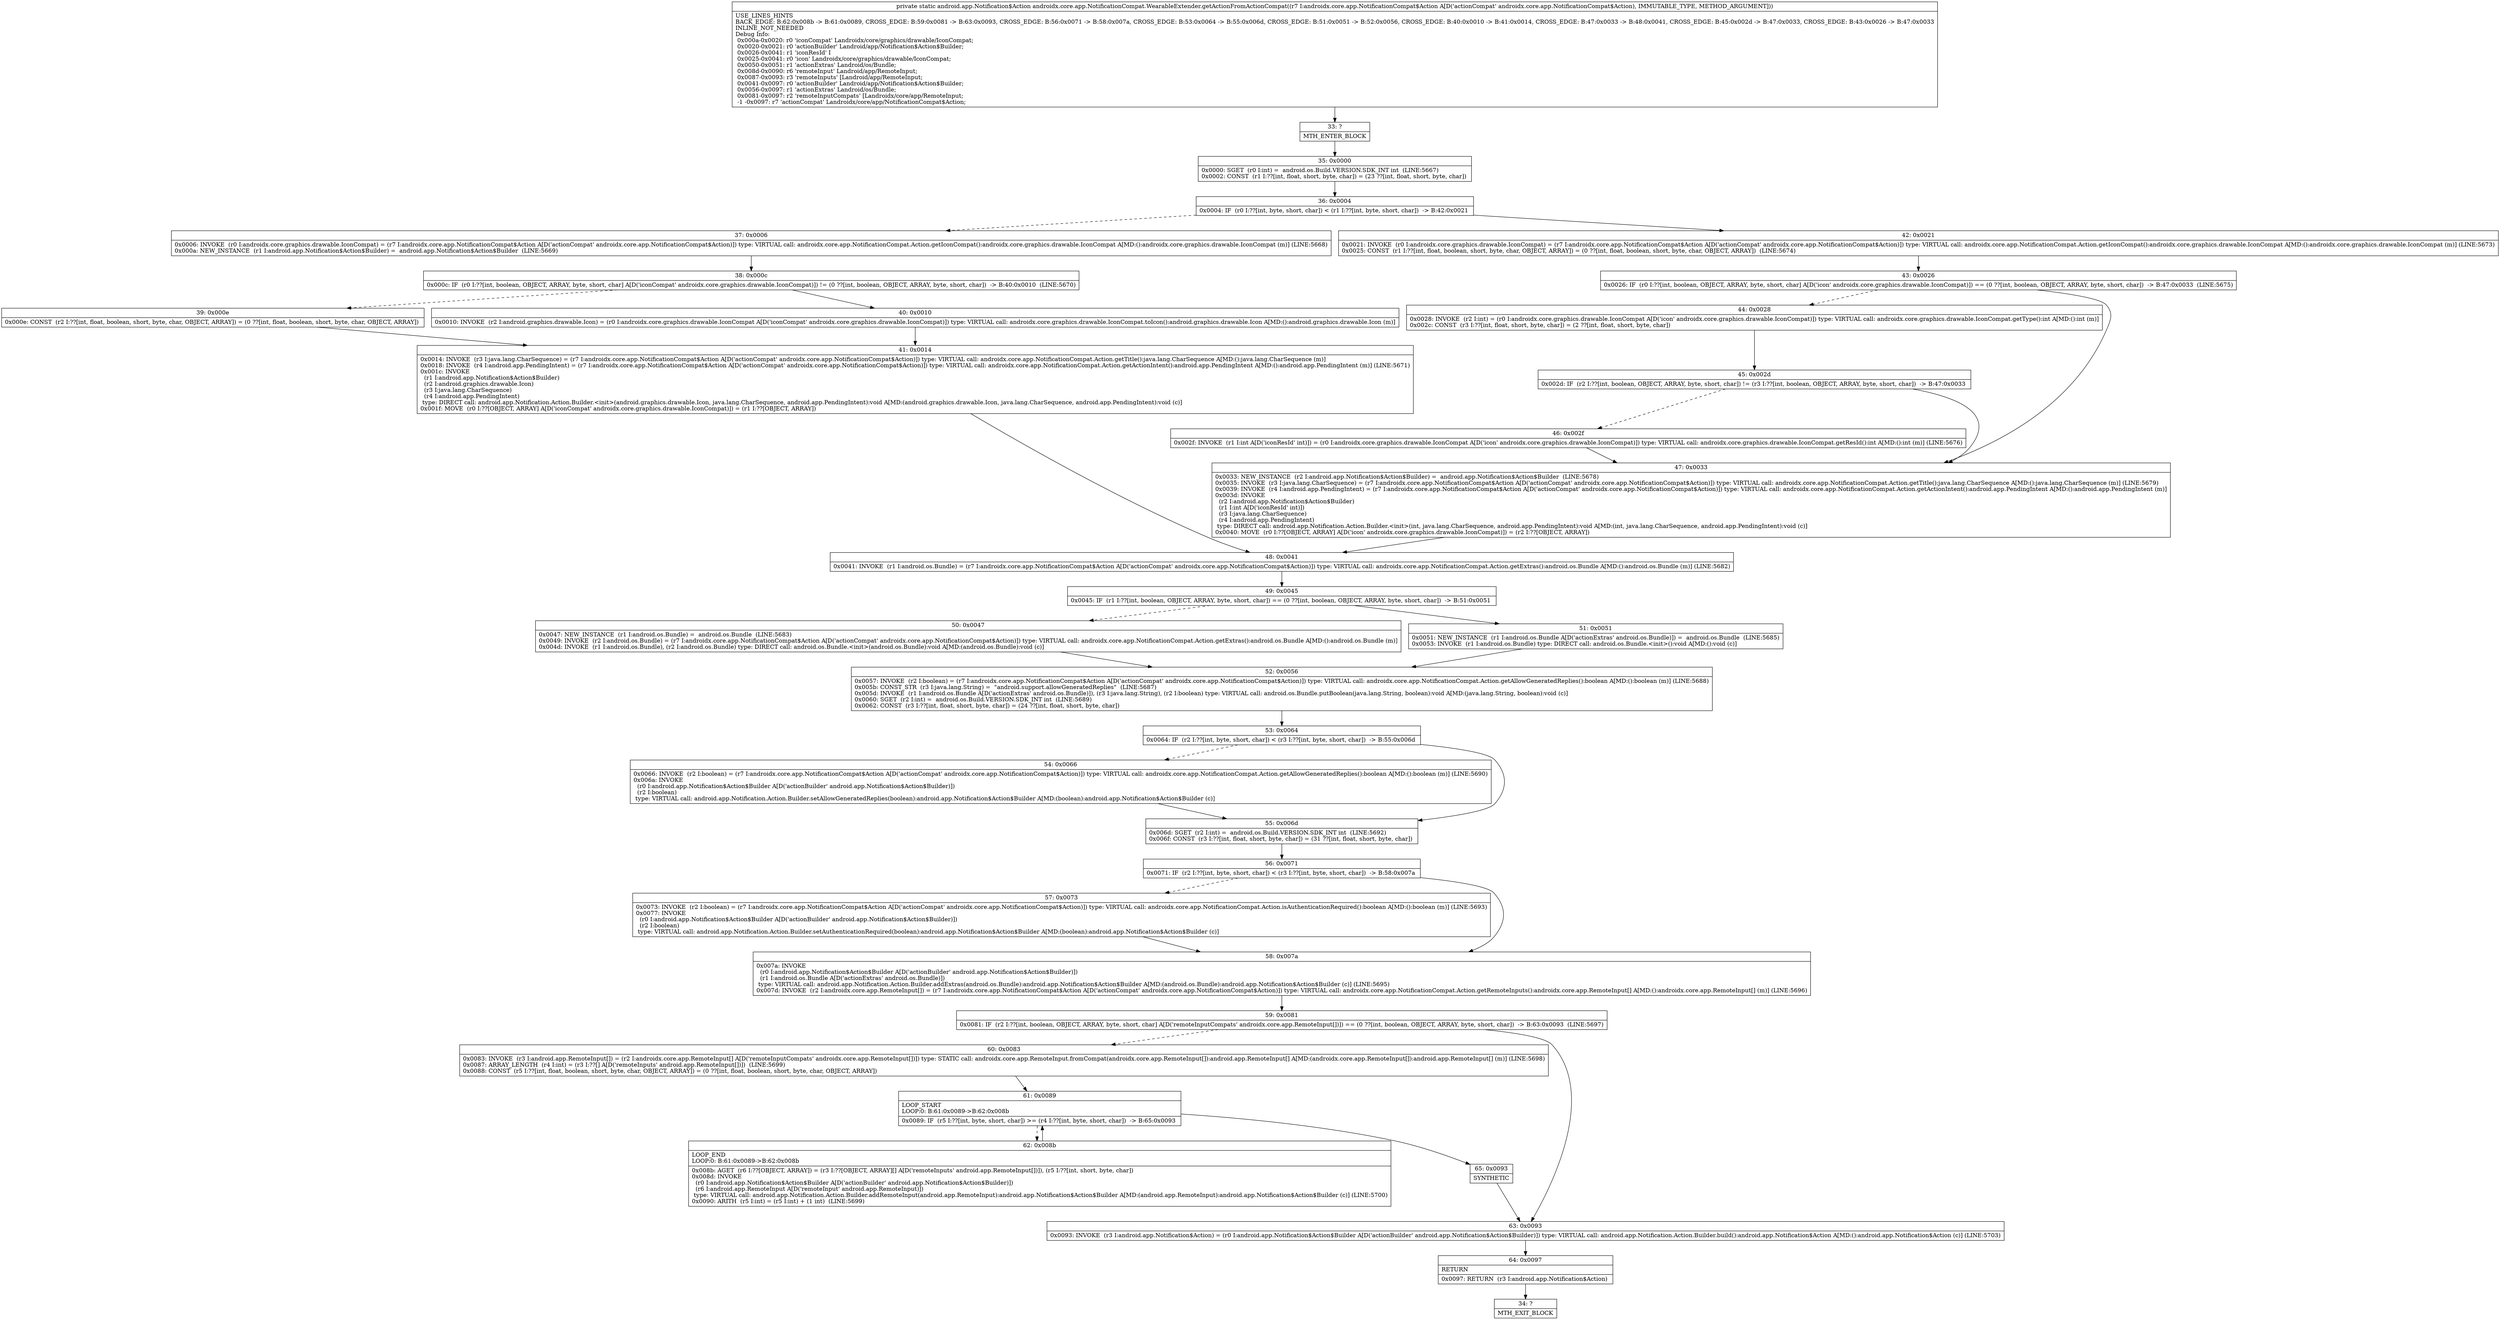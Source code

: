 digraph "CFG forandroidx.core.app.NotificationCompat.WearableExtender.getActionFromActionCompat(Landroidx\/core\/app\/NotificationCompat$Action;)Landroid\/app\/Notification$Action;" {
Node_33 [shape=record,label="{33\:\ ?|MTH_ENTER_BLOCK\l}"];
Node_35 [shape=record,label="{35\:\ 0x0000|0x0000: SGET  (r0 I:int) =  android.os.Build.VERSION.SDK_INT int  (LINE:5667)\l0x0002: CONST  (r1 I:??[int, float, short, byte, char]) = (23 ??[int, float, short, byte, char]) \l}"];
Node_36 [shape=record,label="{36\:\ 0x0004|0x0004: IF  (r0 I:??[int, byte, short, char]) \< (r1 I:??[int, byte, short, char])  \-\> B:42:0x0021 \l}"];
Node_37 [shape=record,label="{37\:\ 0x0006|0x0006: INVOKE  (r0 I:androidx.core.graphics.drawable.IconCompat) = (r7 I:androidx.core.app.NotificationCompat$Action A[D('actionCompat' androidx.core.app.NotificationCompat$Action)]) type: VIRTUAL call: androidx.core.app.NotificationCompat.Action.getIconCompat():androidx.core.graphics.drawable.IconCompat A[MD:():androidx.core.graphics.drawable.IconCompat (m)] (LINE:5668)\l0x000a: NEW_INSTANCE  (r1 I:android.app.Notification$Action$Builder) =  android.app.Notification$Action$Builder  (LINE:5669)\l}"];
Node_38 [shape=record,label="{38\:\ 0x000c|0x000c: IF  (r0 I:??[int, boolean, OBJECT, ARRAY, byte, short, char] A[D('iconCompat' androidx.core.graphics.drawable.IconCompat)]) != (0 ??[int, boolean, OBJECT, ARRAY, byte, short, char])  \-\> B:40:0x0010  (LINE:5670)\l}"];
Node_39 [shape=record,label="{39\:\ 0x000e|0x000e: CONST  (r2 I:??[int, float, boolean, short, byte, char, OBJECT, ARRAY]) = (0 ??[int, float, boolean, short, byte, char, OBJECT, ARRAY]) \l}"];
Node_41 [shape=record,label="{41\:\ 0x0014|0x0014: INVOKE  (r3 I:java.lang.CharSequence) = (r7 I:androidx.core.app.NotificationCompat$Action A[D('actionCompat' androidx.core.app.NotificationCompat$Action)]) type: VIRTUAL call: androidx.core.app.NotificationCompat.Action.getTitle():java.lang.CharSequence A[MD:():java.lang.CharSequence (m)]\l0x0018: INVOKE  (r4 I:android.app.PendingIntent) = (r7 I:androidx.core.app.NotificationCompat$Action A[D('actionCompat' androidx.core.app.NotificationCompat$Action)]) type: VIRTUAL call: androidx.core.app.NotificationCompat.Action.getActionIntent():android.app.PendingIntent A[MD:():android.app.PendingIntent (m)] (LINE:5671)\l0x001c: INVOKE  \l  (r1 I:android.app.Notification$Action$Builder)\l  (r2 I:android.graphics.drawable.Icon)\l  (r3 I:java.lang.CharSequence)\l  (r4 I:android.app.PendingIntent)\l type: DIRECT call: android.app.Notification.Action.Builder.\<init\>(android.graphics.drawable.Icon, java.lang.CharSequence, android.app.PendingIntent):void A[MD:(android.graphics.drawable.Icon, java.lang.CharSequence, android.app.PendingIntent):void (c)]\l0x001f: MOVE  (r0 I:??[OBJECT, ARRAY] A[D('iconCompat' androidx.core.graphics.drawable.IconCompat)]) = (r1 I:??[OBJECT, ARRAY]) \l}"];
Node_48 [shape=record,label="{48\:\ 0x0041|0x0041: INVOKE  (r1 I:android.os.Bundle) = (r7 I:androidx.core.app.NotificationCompat$Action A[D('actionCompat' androidx.core.app.NotificationCompat$Action)]) type: VIRTUAL call: androidx.core.app.NotificationCompat.Action.getExtras():android.os.Bundle A[MD:():android.os.Bundle (m)] (LINE:5682)\l}"];
Node_49 [shape=record,label="{49\:\ 0x0045|0x0045: IF  (r1 I:??[int, boolean, OBJECT, ARRAY, byte, short, char]) == (0 ??[int, boolean, OBJECT, ARRAY, byte, short, char])  \-\> B:51:0x0051 \l}"];
Node_50 [shape=record,label="{50\:\ 0x0047|0x0047: NEW_INSTANCE  (r1 I:android.os.Bundle) =  android.os.Bundle  (LINE:5683)\l0x0049: INVOKE  (r2 I:android.os.Bundle) = (r7 I:androidx.core.app.NotificationCompat$Action A[D('actionCompat' androidx.core.app.NotificationCompat$Action)]) type: VIRTUAL call: androidx.core.app.NotificationCompat.Action.getExtras():android.os.Bundle A[MD:():android.os.Bundle (m)]\l0x004d: INVOKE  (r1 I:android.os.Bundle), (r2 I:android.os.Bundle) type: DIRECT call: android.os.Bundle.\<init\>(android.os.Bundle):void A[MD:(android.os.Bundle):void (c)]\l}"];
Node_52 [shape=record,label="{52\:\ 0x0056|0x0057: INVOKE  (r2 I:boolean) = (r7 I:androidx.core.app.NotificationCompat$Action A[D('actionCompat' androidx.core.app.NotificationCompat$Action)]) type: VIRTUAL call: androidx.core.app.NotificationCompat.Action.getAllowGeneratedReplies():boolean A[MD:():boolean (m)] (LINE:5688)\l0x005b: CONST_STR  (r3 I:java.lang.String) =  \"android.support.allowGeneratedReplies\"  (LINE:5687)\l0x005d: INVOKE  (r1 I:android.os.Bundle A[D('actionExtras' android.os.Bundle)]), (r3 I:java.lang.String), (r2 I:boolean) type: VIRTUAL call: android.os.Bundle.putBoolean(java.lang.String, boolean):void A[MD:(java.lang.String, boolean):void (c)]\l0x0060: SGET  (r2 I:int) =  android.os.Build.VERSION.SDK_INT int  (LINE:5689)\l0x0062: CONST  (r3 I:??[int, float, short, byte, char]) = (24 ??[int, float, short, byte, char]) \l}"];
Node_53 [shape=record,label="{53\:\ 0x0064|0x0064: IF  (r2 I:??[int, byte, short, char]) \< (r3 I:??[int, byte, short, char])  \-\> B:55:0x006d \l}"];
Node_54 [shape=record,label="{54\:\ 0x0066|0x0066: INVOKE  (r2 I:boolean) = (r7 I:androidx.core.app.NotificationCompat$Action A[D('actionCompat' androidx.core.app.NotificationCompat$Action)]) type: VIRTUAL call: androidx.core.app.NotificationCompat.Action.getAllowGeneratedReplies():boolean A[MD:():boolean (m)] (LINE:5690)\l0x006a: INVOKE  \l  (r0 I:android.app.Notification$Action$Builder A[D('actionBuilder' android.app.Notification$Action$Builder)])\l  (r2 I:boolean)\l type: VIRTUAL call: android.app.Notification.Action.Builder.setAllowGeneratedReplies(boolean):android.app.Notification$Action$Builder A[MD:(boolean):android.app.Notification$Action$Builder (c)]\l}"];
Node_55 [shape=record,label="{55\:\ 0x006d|0x006d: SGET  (r2 I:int) =  android.os.Build.VERSION.SDK_INT int  (LINE:5692)\l0x006f: CONST  (r3 I:??[int, float, short, byte, char]) = (31 ??[int, float, short, byte, char]) \l}"];
Node_56 [shape=record,label="{56\:\ 0x0071|0x0071: IF  (r2 I:??[int, byte, short, char]) \< (r3 I:??[int, byte, short, char])  \-\> B:58:0x007a \l}"];
Node_57 [shape=record,label="{57\:\ 0x0073|0x0073: INVOKE  (r2 I:boolean) = (r7 I:androidx.core.app.NotificationCompat$Action A[D('actionCompat' androidx.core.app.NotificationCompat$Action)]) type: VIRTUAL call: androidx.core.app.NotificationCompat.Action.isAuthenticationRequired():boolean A[MD:():boolean (m)] (LINE:5693)\l0x0077: INVOKE  \l  (r0 I:android.app.Notification$Action$Builder A[D('actionBuilder' android.app.Notification$Action$Builder)])\l  (r2 I:boolean)\l type: VIRTUAL call: android.app.Notification.Action.Builder.setAuthenticationRequired(boolean):android.app.Notification$Action$Builder A[MD:(boolean):android.app.Notification$Action$Builder (c)]\l}"];
Node_58 [shape=record,label="{58\:\ 0x007a|0x007a: INVOKE  \l  (r0 I:android.app.Notification$Action$Builder A[D('actionBuilder' android.app.Notification$Action$Builder)])\l  (r1 I:android.os.Bundle A[D('actionExtras' android.os.Bundle)])\l type: VIRTUAL call: android.app.Notification.Action.Builder.addExtras(android.os.Bundle):android.app.Notification$Action$Builder A[MD:(android.os.Bundle):android.app.Notification$Action$Builder (c)] (LINE:5695)\l0x007d: INVOKE  (r2 I:androidx.core.app.RemoteInput[]) = (r7 I:androidx.core.app.NotificationCompat$Action A[D('actionCompat' androidx.core.app.NotificationCompat$Action)]) type: VIRTUAL call: androidx.core.app.NotificationCompat.Action.getRemoteInputs():androidx.core.app.RemoteInput[] A[MD:():androidx.core.app.RemoteInput[] (m)] (LINE:5696)\l}"];
Node_59 [shape=record,label="{59\:\ 0x0081|0x0081: IF  (r2 I:??[int, boolean, OBJECT, ARRAY, byte, short, char] A[D('remoteInputCompats' androidx.core.app.RemoteInput[])]) == (0 ??[int, boolean, OBJECT, ARRAY, byte, short, char])  \-\> B:63:0x0093  (LINE:5697)\l}"];
Node_60 [shape=record,label="{60\:\ 0x0083|0x0083: INVOKE  (r3 I:android.app.RemoteInput[]) = (r2 I:androidx.core.app.RemoteInput[] A[D('remoteInputCompats' androidx.core.app.RemoteInput[])]) type: STATIC call: androidx.core.app.RemoteInput.fromCompat(androidx.core.app.RemoteInput[]):android.app.RemoteInput[] A[MD:(androidx.core.app.RemoteInput[]):android.app.RemoteInput[] (m)] (LINE:5698)\l0x0087: ARRAY_LENGTH  (r4 I:int) = (r3 I:??[] A[D('remoteInputs' android.app.RemoteInput[])])  (LINE:5699)\l0x0088: CONST  (r5 I:??[int, float, boolean, short, byte, char, OBJECT, ARRAY]) = (0 ??[int, float, boolean, short, byte, char, OBJECT, ARRAY]) \l}"];
Node_61 [shape=record,label="{61\:\ 0x0089|LOOP_START\lLOOP:0: B:61:0x0089\-\>B:62:0x008b\l|0x0089: IF  (r5 I:??[int, byte, short, char]) \>= (r4 I:??[int, byte, short, char])  \-\> B:65:0x0093 \l}"];
Node_62 [shape=record,label="{62\:\ 0x008b|LOOP_END\lLOOP:0: B:61:0x0089\-\>B:62:0x008b\l|0x008b: AGET  (r6 I:??[OBJECT, ARRAY]) = (r3 I:??[OBJECT, ARRAY][] A[D('remoteInputs' android.app.RemoteInput[])]), (r5 I:??[int, short, byte, char]) \l0x008d: INVOKE  \l  (r0 I:android.app.Notification$Action$Builder A[D('actionBuilder' android.app.Notification$Action$Builder)])\l  (r6 I:android.app.RemoteInput A[D('remoteInput' android.app.RemoteInput)])\l type: VIRTUAL call: android.app.Notification.Action.Builder.addRemoteInput(android.app.RemoteInput):android.app.Notification$Action$Builder A[MD:(android.app.RemoteInput):android.app.Notification$Action$Builder (c)] (LINE:5700)\l0x0090: ARITH  (r5 I:int) = (r5 I:int) + (1 int)  (LINE:5699)\l}"];
Node_65 [shape=record,label="{65\:\ 0x0093|SYNTHETIC\l}"];
Node_63 [shape=record,label="{63\:\ 0x0093|0x0093: INVOKE  (r3 I:android.app.Notification$Action) = (r0 I:android.app.Notification$Action$Builder A[D('actionBuilder' android.app.Notification$Action$Builder)]) type: VIRTUAL call: android.app.Notification.Action.Builder.build():android.app.Notification$Action A[MD:():android.app.Notification$Action (c)] (LINE:5703)\l}"];
Node_64 [shape=record,label="{64\:\ 0x0097|RETURN\l|0x0097: RETURN  (r3 I:android.app.Notification$Action) \l}"];
Node_34 [shape=record,label="{34\:\ ?|MTH_EXIT_BLOCK\l}"];
Node_51 [shape=record,label="{51\:\ 0x0051|0x0051: NEW_INSTANCE  (r1 I:android.os.Bundle A[D('actionExtras' android.os.Bundle)]) =  android.os.Bundle  (LINE:5685)\l0x0053: INVOKE  (r1 I:android.os.Bundle) type: DIRECT call: android.os.Bundle.\<init\>():void A[MD:():void (c)]\l}"];
Node_40 [shape=record,label="{40\:\ 0x0010|0x0010: INVOKE  (r2 I:android.graphics.drawable.Icon) = (r0 I:androidx.core.graphics.drawable.IconCompat A[D('iconCompat' androidx.core.graphics.drawable.IconCompat)]) type: VIRTUAL call: androidx.core.graphics.drawable.IconCompat.toIcon():android.graphics.drawable.Icon A[MD:():android.graphics.drawable.Icon (m)]\l}"];
Node_42 [shape=record,label="{42\:\ 0x0021|0x0021: INVOKE  (r0 I:androidx.core.graphics.drawable.IconCompat) = (r7 I:androidx.core.app.NotificationCompat$Action A[D('actionCompat' androidx.core.app.NotificationCompat$Action)]) type: VIRTUAL call: androidx.core.app.NotificationCompat.Action.getIconCompat():androidx.core.graphics.drawable.IconCompat A[MD:():androidx.core.graphics.drawable.IconCompat (m)] (LINE:5673)\l0x0025: CONST  (r1 I:??[int, float, boolean, short, byte, char, OBJECT, ARRAY]) = (0 ??[int, float, boolean, short, byte, char, OBJECT, ARRAY])  (LINE:5674)\l}"];
Node_43 [shape=record,label="{43\:\ 0x0026|0x0026: IF  (r0 I:??[int, boolean, OBJECT, ARRAY, byte, short, char] A[D('icon' androidx.core.graphics.drawable.IconCompat)]) == (0 ??[int, boolean, OBJECT, ARRAY, byte, short, char])  \-\> B:47:0x0033  (LINE:5675)\l}"];
Node_44 [shape=record,label="{44\:\ 0x0028|0x0028: INVOKE  (r2 I:int) = (r0 I:androidx.core.graphics.drawable.IconCompat A[D('icon' androidx.core.graphics.drawable.IconCompat)]) type: VIRTUAL call: androidx.core.graphics.drawable.IconCompat.getType():int A[MD:():int (m)]\l0x002c: CONST  (r3 I:??[int, float, short, byte, char]) = (2 ??[int, float, short, byte, char]) \l}"];
Node_45 [shape=record,label="{45\:\ 0x002d|0x002d: IF  (r2 I:??[int, boolean, OBJECT, ARRAY, byte, short, char]) != (r3 I:??[int, boolean, OBJECT, ARRAY, byte, short, char])  \-\> B:47:0x0033 \l}"];
Node_46 [shape=record,label="{46\:\ 0x002f|0x002f: INVOKE  (r1 I:int A[D('iconResId' int)]) = (r0 I:androidx.core.graphics.drawable.IconCompat A[D('icon' androidx.core.graphics.drawable.IconCompat)]) type: VIRTUAL call: androidx.core.graphics.drawable.IconCompat.getResId():int A[MD:():int (m)] (LINE:5676)\l}"];
Node_47 [shape=record,label="{47\:\ 0x0033|0x0033: NEW_INSTANCE  (r2 I:android.app.Notification$Action$Builder) =  android.app.Notification$Action$Builder  (LINE:5678)\l0x0035: INVOKE  (r3 I:java.lang.CharSequence) = (r7 I:androidx.core.app.NotificationCompat$Action A[D('actionCompat' androidx.core.app.NotificationCompat$Action)]) type: VIRTUAL call: androidx.core.app.NotificationCompat.Action.getTitle():java.lang.CharSequence A[MD:():java.lang.CharSequence (m)] (LINE:5679)\l0x0039: INVOKE  (r4 I:android.app.PendingIntent) = (r7 I:androidx.core.app.NotificationCompat$Action A[D('actionCompat' androidx.core.app.NotificationCompat$Action)]) type: VIRTUAL call: androidx.core.app.NotificationCompat.Action.getActionIntent():android.app.PendingIntent A[MD:():android.app.PendingIntent (m)]\l0x003d: INVOKE  \l  (r2 I:android.app.Notification$Action$Builder)\l  (r1 I:int A[D('iconResId' int)])\l  (r3 I:java.lang.CharSequence)\l  (r4 I:android.app.PendingIntent)\l type: DIRECT call: android.app.Notification.Action.Builder.\<init\>(int, java.lang.CharSequence, android.app.PendingIntent):void A[MD:(int, java.lang.CharSequence, android.app.PendingIntent):void (c)]\l0x0040: MOVE  (r0 I:??[OBJECT, ARRAY] A[D('icon' androidx.core.graphics.drawable.IconCompat)]) = (r2 I:??[OBJECT, ARRAY]) \l}"];
MethodNode[shape=record,label="{private static android.app.Notification$Action androidx.core.app.NotificationCompat.WearableExtender.getActionFromActionCompat((r7 I:androidx.core.app.NotificationCompat$Action A[D('actionCompat' androidx.core.app.NotificationCompat$Action), IMMUTABLE_TYPE, METHOD_ARGUMENT]))  | USE_LINES_HINTS\lBACK_EDGE: B:62:0x008b \-\> B:61:0x0089, CROSS_EDGE: B:59:0x0081 \-\> B:63:0x0093, CROSS_EDGE: B:56:0x0071 \-\> B:58:0x007a, CROSS_EDGE: B:53:0x0064 \-\> B:55:0x006d, CROSS_EDGE: B:51:0x0051 \-\> B:52:0x0056, CROSS_EDGE: B:40:0x0010 \-\> B:41:0x0014, CROSS_EDGE: B:47:0x0033 \-\> B:48:0x0041, CROSS_EDGE: B:45:0x002d \-\> B:47:0x0033, CROSS_EDGE: B:43:0x0026 \-\> B:47:0x0033\lINLINE_NOT_NEEDED\lDebug Info:\l  0x000a\-0x0020: r0 'iconCompat' Landroidx\/core\/graphics\/drawable\/IconCompat;\l  0x0020\-0x0021: r0 'actionBuilder' Landroid\/app\/Notification$Action$Builder;\l  0x0026\-0x0041: r1 'iconResId' I\l  0x0025\-0x0041: r0 'icon' Landroidx\/core\/graphics\/drawable\/IconCompat;\l  0x0050\-0x0051: r1 'actionExtras' Landroid\/os\/Bundle;\l  0x008d\-0x0090: r6 'remoteInput' Landroid\/app\/RemoteInput;\l  0x0087\-0x0093: r3 'remoteInputs' [Landroid\/app\/RemoteInput;\l  0x0041\-0x0097: r0 'actionBuilder' Landroid\/app\/Notification$Action$Builder;\l  0x0056\-0x0097: r1 'actionExtras' Landroid\/os\/Bundle;\l  0x0081\-0x0097: r2 'remoteInputCompats' [Landroidx\/core\/app\/RemoteInput;\l  \-1 \-0x0097: r7 'actionCompat' Landroidx\/core\/app\/NotificationCompat$Action;\l}"];
MethodNode -> Node_33;Node_33 -> Node_35;
Node_35 -> Node_36;
Node_36 -> Node_37[style=dashed];
Node_36 -> Node_42;
Node_37 -> Node_38;
Node_38 -> Node_39[style=dashed];
Node_38 -> Node_40;
Node_39 -> Node_41;
Node_41 -> Node_48;
Node_48 -> Node_49;
Node_49 -> Node_50[style=dashed];
Node_49 -> Node_51;
Node_50 -> Node_52;
Node_52 -> Node_53;
Node_53 -> Node_54[style=dashed];
Node_53 -> Node_55;
Node_54 -> Node_55;
Node_55 -> Node_56;
Node_56 -> Node_57[style=dashed];
Node_56 -> Node_58;
Node_57 -> Node_58;
Node_58 -> Node_59;
Node_59 -> Node_60[style=dashed];
Node_59 -> Node_63;
Node_60 -> Node_61;
Node_61 -> Node_62[style=dashed];
Node_61 -> Node_65;
Node_62 -> Node_61;
Node_65 -> Node_63;
Node_63 -> Node_64;
Node_64 -> Node_34;
Node_51 -> Node_52;
Node_40 -> Node_41;
Node_42 -> Node_43;
Node_43 -> Node_44[style=dashed];
Node_43 -> Node_47;
Node_44 -> Node_45;
Node_45 -> Node_46[style=dashed];
Node_45 -> Node_47;
Node_46 -> Node_47;
Node_47 -> Node_48;
}

